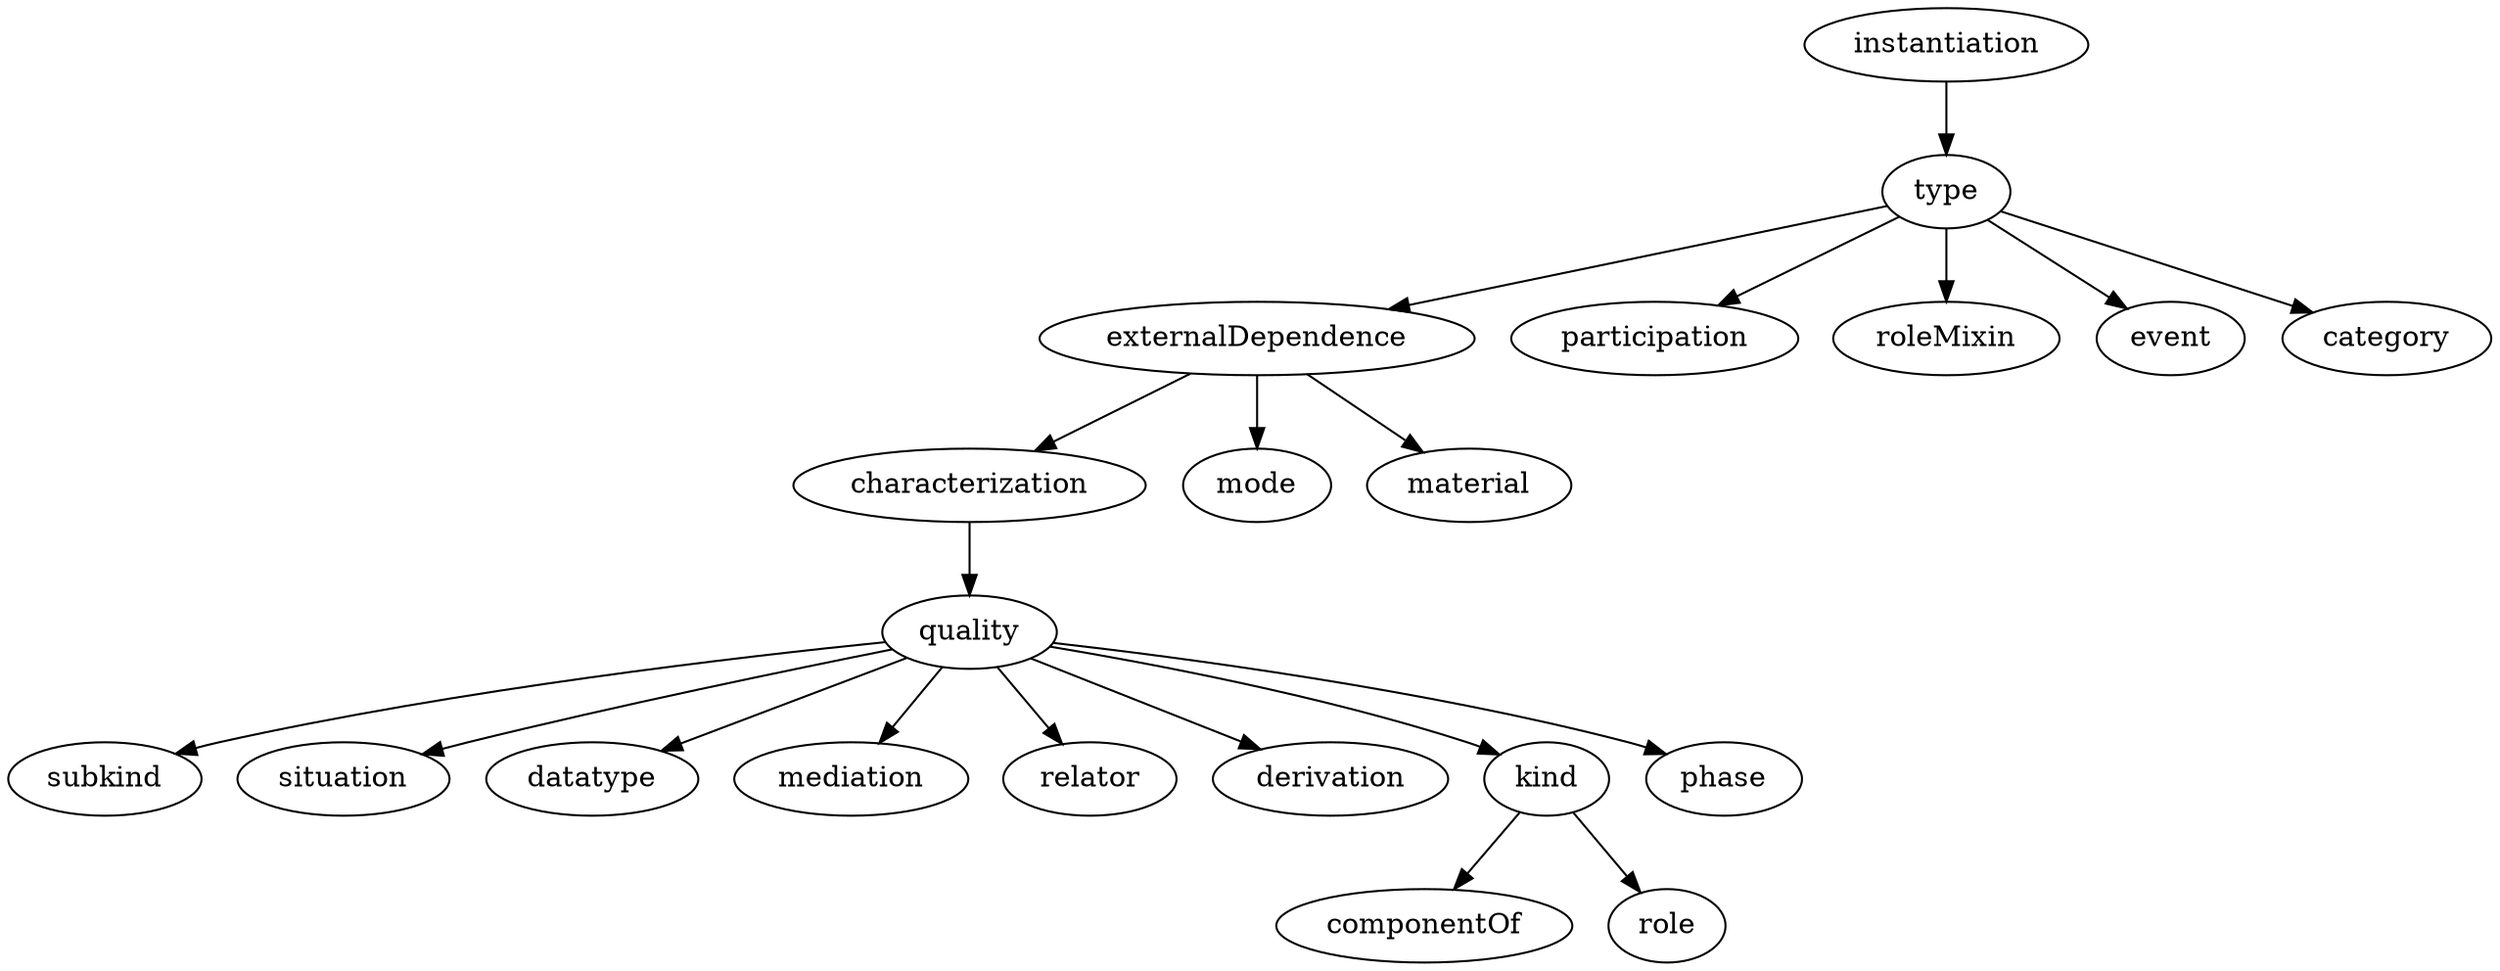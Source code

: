 strict digraph  {
instantiation;
type;
externalDependence;
participation;
roleMixin;
event;
category;
characterization;
mode;
material;
quality;
subkind;
situation;
datatype;
mediation;
relator;
derivation;
kind;
phase;
componentOf;
role;
instantiation -> type;
type -> externalDependence;
type -> participation;
type -> roleMixin;
type -> event;
type -> category;
externalDependence -> characterization;
externalDependence -> mode;
externalDependence -> material;
characterization -> quality;
quality -> subkind;
quality -> situation;
quality -> datatype;
quality -> mediation;
quality -> relator;
quality -> derivation;
quality -> kind;
quality -> phase;
kind -> componentOf;
kind -> role;
}
